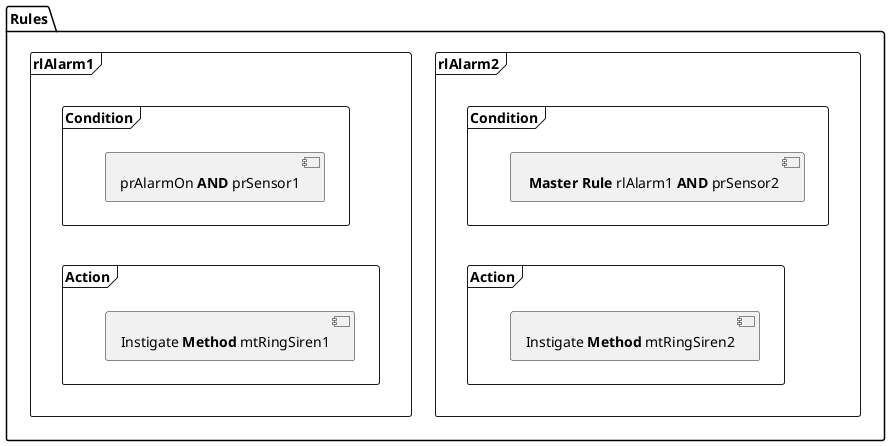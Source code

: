 @startuml rules
package "Rules"{

  frame "rlAlarm2" as rl2 {
    frame "Condition" as cn2{
      [ **Master Rule** rlAlarm1 **AND** prSensor2]
    }

    frame "Action" as ac2 {
      [Instigate **Method** mtRingSiren2]
    }
    cn2 --[hidden]> ac2
  }

  frame "rlAlarm1" as rl1 {
    frame "Condition" as cn1 {
      [prAlarmOn **AND** prSensor1]
    }

    frame "Action" as ac1{
      [Instigate **Method** mtRingSiren1]
    }
    cn1 --[hidden]> ac1
  }
}
@enduml